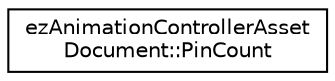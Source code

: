 digraph "Graphical Class Hierarchy"
{
 // LATEX_PDF_SIZE
  edge [fontname="Helvetica",fontsize="10",labelfontname="Helvetica",labelfontsize="10"];
  node [fontname="Helvetica",fontsize="10",shape=record];
  rankdir="LR";
  Node0 [label="ezAnimationControllerAsset\lDocument::PinCount",height=0.2,width=0.4,color="black", fillcolor="white", style="filled",URL="$d6/d0d/structez_animation_controller_asset_document_1_1_pin_count.htm",tooltip=" "];
}
